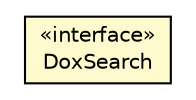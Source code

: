 #!/usr/local/bin/dot
#
# Class diagram 
# Generated by UMLGraph version R5_6-24-gf6e263 (http://www.umlgraph.org/)
#

digraph G {
	edge [fontname="Helvetica",fontsize=10,labelfontname="Helvetica",labelfontsize=10];
	node [fontname="Helvetica",fontsize=10,shape=plaintext];
	nodesep=0.25;
	ranksep=0.5;
	// net.trajano.doxdb.ext.DoxSearch
	c331 [label=<<table title="net.trajano.doxdb.ext.DoxSearch" border="0" cellborder="1" cellspacing="0" cellpadding="2" port="p" bgcolor="lemonChiffon" href="./DoxSearch.html">
		<tr><td><table border="0" cellspacing="0" cellpadding="1">
<tr><td align="center" balign="center"> &#171;interface&#187; </td></tr>
<tr><td align="center" balign="center"> DoxSearch </td></tr>
		</table></td></tr>
		</table>>, URL="./DoxSearch.html", fontname="Helvetica", fontcolor="black", fontsize=10.0];
}

